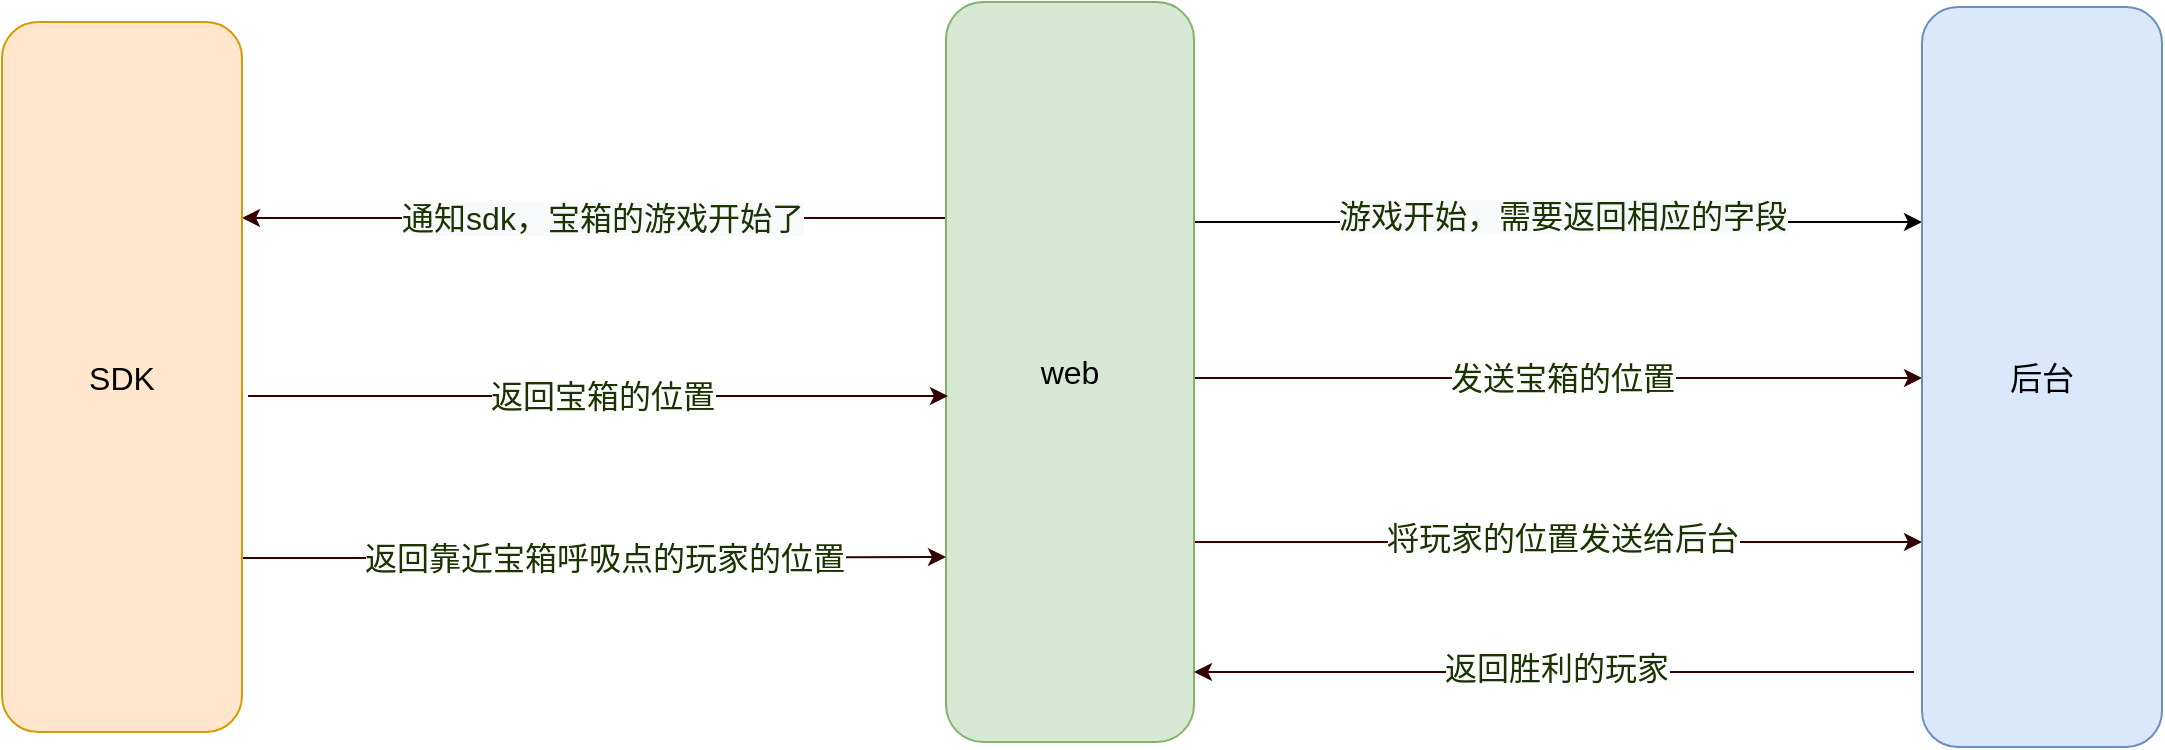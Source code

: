 <mxfile version="17.4.0" type="github">
  <diagram id="yEd0jzltt0LUcWKa2rOL" name="Page-1">
    <mxGraphModel dx="2094" dy="882" grid="1" gridSize="10" guides="1" tooltips="1" connect="1" arrows="1" fold="1" page="1" pageScale="1" pageWidth="827" pageHeight="1169" math="0" shadow="0">
      <root>
        <mxCell id="0" />
        <mxCell id="1" parent="0" />
        <mxCell id="oA7hNO-jwlWGk1mkXq1c-7" style="edgeStyle=orthogonalEdgeStyle;rounded=0;orthogonalLoop=1;jettySize=auto;html=1;fontSize=16;" edge="1" parent="1" source="oA7hNO-jwlWGk1mkXq1c-4" target="oA7hNO-jwlWGk1mkXq1c-6">
          <mxGeometry relative="1" as="geometry">
            <Array as="points">
              <mxPoint x="550" y="390" />
              <mxPoint x="550" y="390" />
            </Array>
          </mxGeometry>
        </mxCell>
        <mxCell id="oA7hNO-jwlWGk1mkXq1c-35" value="&lt;span style=&quot;font-size: 16px; background-color: rgb(248, 249, 250);&quot;&gt;游戏开始，需要返回相应的字段&lt;/span&gt;" style="edgeLabel;html=1;align=center;verticalAlign=middle;resizable=0;points=[];fontSize=16;fontColor=#1A3300;" vertex="1" connectable="0" parent="oA7hNO-jwlWGk1mkXq1c-7">
          <mxGeometry x="-0.192" y="3" relative="1" as="geometry">
            <mxPoint x="37" as="offset" />
          </mxGeometry>
        </mxCell>
        <mxCell id="oA7hNO-jwlWGk1mkXq1c-21" style="edgeStyle=orthogonalEdgeStyle;rounded=0;orthogonalLoop=1;jettySize=auto;html=1;strokeColor=#330000;fillColor=#75E8FF;exitX=0;exitY=0.5;exitDx=0;exitDy=0;fontSize=16;" edge="1" parent="1" target="oA7hNO-jwlWGk1mkXq1c-11">
          <mxGeometry relative="1" as="geometry">
            <mxPoint x="294" y="388" as="sourcePoint" />
            <mxPoint x="-60" y="455.5" as="targetPoint" />
            <Array as="points">
              <mxPoint x="20" y="388" />
              <mxPoint x="20" y="388" />
            </Array>
          </mxGeometry>
        </mxCell>
        <mxCell id="oA7hNO-jwlWGk1mkXq1c-23" value="&lt;span style=&quot;background-color: rgb(248, 249, 250); font-size: 16px;&quot;&gt;通知sdk，宝箱的游戏开始了&lt;/span&gt;" style="edgeLabel;html=1;align=center;verticalAlign=middle;resizable=0;points=[];fontColor=#1A3300;fontSize=16;" vertex="1" connectable="0" parent="oA7hNO-jwlWGk1mkXq1c-21">
          <mxGeometry x="0.539" y="-2" relative="1" as="geometry">
            <mxPoint x="98" y="2" as="offset" />
          </mxGeometry>
        </mxCell>
        <mxCell id="oA7hNO-jwlWGk1mkXq1c-42" style="edgeStyle=orthogonalEdgeStyle;rounded=0;orthogonalLoop=1;jettySize=auto;html=1;fontSize=16;fontColor=#FFD966;strokeColor=#330000;fillColor=#75E8FF;" edge="1" parent="1" source="oA7hNO-jwlWGk1mkXq1c-4" target="oA7hNO-jwlWGk1mkXq1c-6">
          <mxGeometry relative="1" as="geometry">
            <Array as="points">
              <mxPoint x="680" y="550" />
              <mxPoint x="680" y="550" />
            </Array>
          </mxGeometry>
        </mxCell>
        <mxCell id="oA7hNO-jwlWGk1mkXq1c-48" value="将玩家的位置发送给后台" style="edgeLabel;html=1;align=center;verticalAlign=middle;resizable=0;points=[];fontSize=16;fontColor=#1A3300;" vertex="1" connectable="0" parent="oA7hNO-jwlWGk1mkXq1c-42">
          <mxGeometry x="-0.22" y="4" relative="1" as="geometry">
            <mxPoint x="42" y="2" as="offset" />
          </mxGeometry>
        </mxCell>
        <mxCell id="oA7hNO-jwlWGk1mkXq1c-58" style="edgeStyle=orthogonalEdgeStyle;rounded=0;orthogonalLoop=1;jettySize=auto;html=1;fontSize=16;fontColor=#330000;strokeColor=#330000;fillColor=#75E8FF;" edge="1" parent="1" source="oA7hNO-jwlWGk1mkXq1c-4" target="oA7hNO-jwlWGk1mkXq1c-6">
          <mxGeometry relative="1" as="geometry">
            <Array as="points">
              <mxPoint x="510" y="468" />
              <mxPoint x="510" y="468" />
            </Array>
          </mxGeometry>
        </mxCell>
        <mxCell id="oA7hNO-jwlWGk1mkXq1c-59" value="发送宝箱的位置" style="edgeLabel;html=1;align=center;verticalAlign=middle;resizable=0;points=[];fontSize=16;fontColor=#1A3300;" vertex="1" connectable="0" parent="oA7hNO-jwlWGk1mkXq1c-58">
          <mxGeometry x="-0.06" y="-1" relative="1" as="geometry">
            <mxPoint x="13" y="-1" as="offset" />
          </mxGeometry>
        </mxCell>
        <mxCell id="oA7hNO-jwlWGk1mkXq1c-4" value="web" style="rounded=1;whiteSpace=wrap;html=1;fillColor=#d5e8d4;strokeColor=#82b366;fontSize=16;" vertex="1" parent="1">
          <mxGeometry x="292" y="280" width="124" height="370" as="geometry" />
        </mxCell>
        <mxCell id="oA7hNO-jwlWGk1mkXq1c-53" style="edgeStyle=orthogonalEdgeStyle;rounded=0;orthogonalLoop=1;jettySize=auto;html=1;fontSize=16;fontColor=#330000;strokeColor=#330000;fillColor=#75E8FF;" edge="1" parent="1">
          <mxGeometry relative="1" as="geometry">
            <mxPoint x="776" y="615" as="sourcePoint" />
            <mxPoint x="416" y="615" as="targetPoint" />
            <Array as="points">
              <mxPoint x="676" y="615" />
              <mxPoint x="676" y="615" />
            </Array>
          </mxGeometry>
        </mxCell>
        <mxCell id="oA7hNO-jwlWGk1mkXq1c-54" value="返回胜利的玩家" style="edgeLabel;html=1;align=center;verticalAlign=middle;resizable=0;points=[];fontSize=16;fontColor=#1A3300;" vertex="1" connectable="0" parent="oA7hNO-jwlWGk1mkXq1c-53">
          <mxGeometry x="0.149" y="-2" relative="1" as="geometry">
            <mxPoint x="28" as="offset" />
          </mxGeometry>
        </mxCell>
        <mxCell id="oA7hNO-jwlWGk1mkXq1c-6" value="后台" style="rounded=1;whiteSpace=wrap;html=1;rotation=0;fillColor=#dae8fc;strokeColor=#6c8ebf;fontSize=16;" vertex="1" parent="1">
          <mxGeometry x="780" y="282.5" width="120" height="370" as="geometry" />
        </mxCell>
        <mxCell id="oA7hNO-jwlWGk1mkXq1c-44" style="edgeStyle=orthogonalEdgeStyle;rounded=0;orthogonalLoop=1;jettySize=auto;html=1;exitX=1;exitY=0.5;exitDx=0;exitDy=0;entryX=0;entryY=0.75;entryDx=0;entryDy=0;fontSize=16;fontColor=#FFD966;strokeColor=#330000;fillColor=#75E8FF;" edge="1" parent="1" source="oA7hNO-jwlWGk1mkXq1c-11" target="oA7hNO-jwlWGk1mkXq1c-4">
          <mxGeometry relative="1" as="geometry">
            <Array as="points">
              <mxPoint x="-60" y="558" />
              <mxPoint x="116" y="558" />
            </Array>
          </mxGeometry>
        </mxCell>
        <mxCell id="oA7hNO-jwlWGk1mkXq1c-45" value="&lt;span style=&quot;font-size: 16px;&quot;&gt;返回靠近宝箱呼吸点的玩家的位置&lt;/span&gt;" style="edgeLabel;html=1;align=center;verticalAlign=middle;resizable=0;points=[];fontSize=16;fontColor=#1A3300;" vertex="1" connectable="0" parent="oA7hNO-jwlWGk1mkXq1c-44">
          <mxGeometry x="0.182" y="-3" relative="1" as="geometry">
            <mxPoint x="10" y="-3" as="offset" />
          </mxGeometry>
        </mxCell>
        <mxCell id="oA7hNO-jwlWGk1mkXq1c-56" style="edgeStyle=orthogonalEdgeStyle;rounded=0;orthogonalLoop=1;jettySize=auto;html=1;fontSize=16;fontColor=#330000;strokeColor=#330000;fillColor=#75E8FF;" edge="1" parent="1">
          <mxGeometry relative="1" as="geometry">
            <mxPoint x="-57" y="477" as="sourcePoint" />
            <mxPoint x="293" y="477" as="targetPoint" />
            <Array as="points">
              <mxPoint x="23" y="477" />
              <mxPoint x="23" y="477" />
            </Array>
          </mxGeometry>
        </mxCell>
        <mxCell id="oA7hNO-jwlWGk1mkXq1c-57" value="&lt;span style=&quot;font-size: 16px;&quot;&gt;返回宝箱的位置&lt;/span&gt;" style="edgeLabel;html=1;align=center;verticalAlign=middle;resizable=0;points=[];fontSize=16;fontColor=#1A3300;" vertex="1" connectable="0" parent="oA7hNO-jwlWGk1mkXq1c-56">
          <mxGeometry x="-0.178" relative="1" as="geometry">
            <mxPoint x="33" as="offset" />
          </mxGeometry>
        </mxCell>
        <mxCell id="oA7hNO-jwlWGk1mkXq1c-11" value="SDK" style="rounded=1;whiteSpace=wrap;html=1;rotation=0;fillColor=#ffe6cc;strokeColor=#d79b00;fontSize=16;" vertex="1" parent="1">
          <mxGeometry x="-180" y="290" width="120" height="355" as="geometry" />
        </mxCell>
      </root>
    </mxGraphModel>
  </diagram>
</mxfile>
